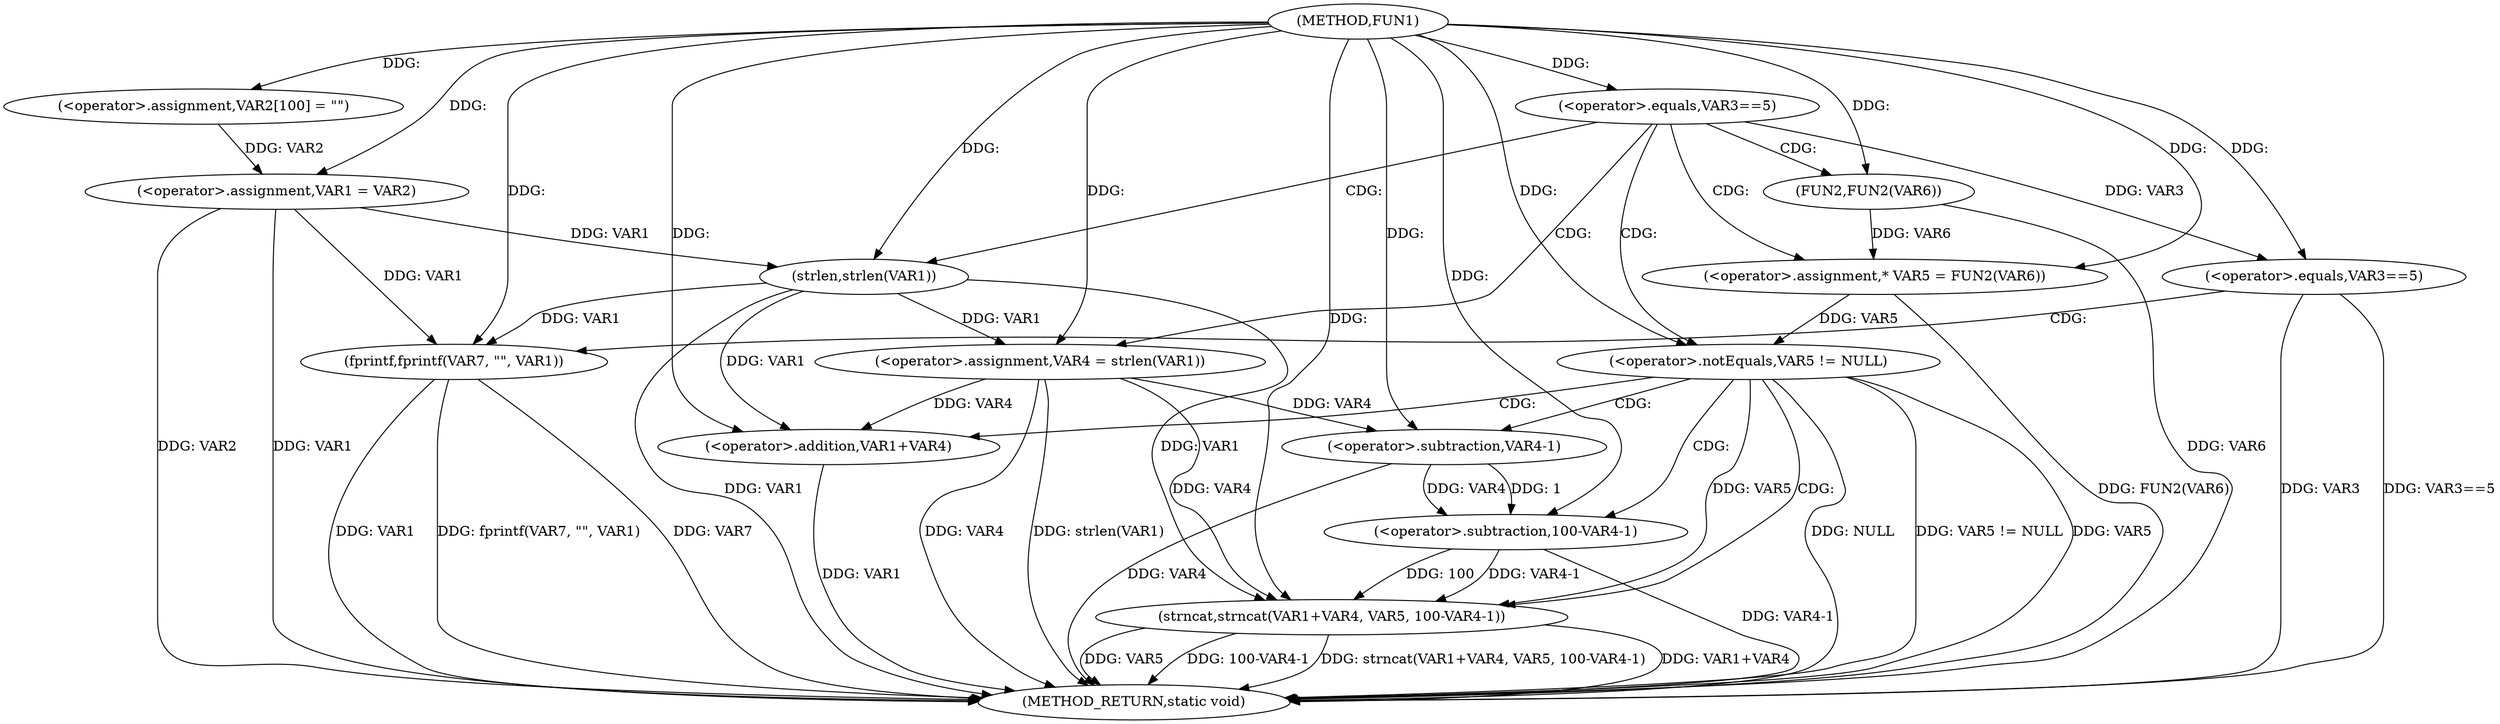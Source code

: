 digraph FUN1 {  
"1000100" [label = "(METHOD,FUN1)" ]
"1000150" [label = "(METHOD_RETURN,static void)" ]
"1000104" [label = "(<operator>.assignment,VAR2[100] = \"\")" ]
"1000107" [label = "(<operator>.assignment,VAR1 = VAR2)" ]
"1000111" [label = "(<operator>.equals,VAR3==5)" ]
"1000117" [label = "(<operator>.assignment,VAR4 = strlen(VAR1))" ]
"1000119" [label = "(strlen,strlen(VAR1))" ]
"1000122" [label = "(<operator>.assignment,* VAR5 = FUN2(VAR6))" ]
"1000124" [label = "(FUN2,FUN2(VAR6))" ]
"1000127" [label = "(<operator>.notEquals,VAR5 != NULL)" ]
"1000131" [label = "(strncat,strncat(VAR1+VAR4, VAR5, 100-VAR4-1))" ]
"1000132" [label = "(<operator>.addition,VAR1+VAR4)" ]
"1000136" [label = "(<operator>.subtraction,100-VAR4-1)" ]
"1000138" [label = "(<operator>.subtraction,VAR4-1)" ]
"1000142" [label = "(<operator>.equals,VAR3==5)" ]
"1000146" [label = "(fprintf,fprintf(VAR7, \"\", VAR1))" ]
  "1000142" -> "1000150"  [ label = "DDG: VAR3==5"] 
  "1000124" -> "1000150"  [ label = "DDG: VAR6"] 
  "1000107" -> "1000150"  [ label = "DDG: VAR1"] 
  "1000127" -> "1000150"  [ label = "DDG: NULL"] 
  "1000146" -> "1000150"  [ label = "DDG: VAR1"] 
  "1000127" -> "1000150"  [ label = "DDG: VAR5 != NULL"] 
  "1000117" -> "1000150"  [ label = "DDG: VAR4"] 
  "1000132" -> "1000150"  [ label = "DDG: VAR1"] 
  "1000117" -> "1000150"  [ label = "DDG: strlen(VAR1)"] 
  "1000146" -> "1000150"  [ label = "DDG: fprintf(VAR7, \"\", VAR1)"] 
  "1000146" -> "1000150"  [ label = "DDG: VAR7"] 
  "1000107" -> "1000150"  [ label = "DDG: VAR2"] 
  "1000131" -> "1000150"  [ label = "DDG: VAR1+VAR4"] 
  "1000138" -> "1000150"  [ label = "DDG: VAR4"] 
  "1000131" -> "1000150"  [ label = "DDG: VAR5"] 
  "1000119" -> "1000150"  [ label = "DDG: VAR1"] 
  "1000142" -> "1000150"  [ label = "DDG: VAR3"] 
  "1000131" -> "1000150"  [ label = "DDG: 100-VAR4-1"] 
  "1000127" -> "1000150"  [ label = "DDG: VAR5"] 
  "1000136" -> "1000150"  [ label = "DDG: VAR4-1"] 
  "1000131" -> "1000150"  [ label = "DDG: strncat(VAR1+VAR4, VAR5, 100-VAR4-1)"] 
  "1000122" -> "1000150"  [ label = "DDG: FUN2(VAR6)"] 
  "1000100" -> "1000104"  [ label = "DDG: "] 
  "1000104" -> "1000107"  [ label = "DDG: VAR2"] 
  "1000100" -> "1000107"  [ label = "DDG: "] 
  "1000100" -> "1000111"  [ label = "DDG: "] 
  "1000119" -> "1000117"  [ label = "DDG: VAR1"] 
  "1000100" -> "1000117"  [ label = "DDG: "] 
  "1000107" -> "1000119"  [ label = "DDG: VAR1"] 
  "1000100" -> "1000119"  [ label = "DDG: "] 
  "1000124" -> "1000122"  [ label = "DDG: VAR6"] 
  "1000100" -> "1000122"  [ label = "DDG: "] 
  "1000100" -> "1000124"  [ label = "DDG: "] 
  "1000122" -> "1000127"  [ label = "DDG: VAR5"] 
  "1000100" -> "1000127"  [ label = "DDG: "] 
  "1000119" -> "1000131"  [ label = "DDG: VAR1"] 
  "1000100" -> "1000131"  [ label = "DDG: "] 
  "1000117" -> "1000131"  [ label = "DDG: VAR4"] 
  "1000119" -> "1000132"  [ label = "DDG: VAR1"] 
  "1000100" -> "1000132"  [ label = "DDG: "] 
  "1000117" -> "1000132"  [ label = "DDG: VAR4"] 
  "1000127" -> "1000131"  [ label = "DDG: VAR5"] 
  "1000136" -> "1000131"  [ label = "DDG: 100"] 
  "1000136" -> "1000131"  [ label = "DDG: VAR4-1"] 
  "1000100" -> "1000136"  [ label = "DDG: "] 
  "1000138" -> "1000136"  [ label = "DDG: VAR4"] 
  "1000138" -> "1000136"  [ label = "DDG: 1"] 
  "1000100" -> "1000138"  [ label = "DDG: "] 
  "1000117" -> "1000138"  [ label = "DDG: VAR4"] 
  "1000111" -> "1000142"  [ label = "DDG: VAR3"] 
  "1000100" -> "1000142"  [ label = "DDG: "] 
  "1000100" -> "1000146"  [ label = "DDG: "] 
  "1000107" -> "1000146"  [ label = "DDG: VAR1"] 
  "1000119" -> "1000146"  [ label = "DDG: VAR1"] 
  "1000111" -> "1000117"  [ label = "CDG: "] 
  "1000111" -> "1000127"  [ label = "CDG: "] 
  "1000111" -> "1000124"  [ label = "CDG: "] 
  "1000111" -> "1000119"  [ label = "CDG: "] 
  "1000111" -> "1000122"  [ label = "CDG: "] 
  "1000127" -> "1000131"  [ label = "CDG: "] 
  "1000127" -> "1000132"  [ label = "CDG: "] 
  "1000127" -> "1000136"  [ label = "CDG: "] 
  "1000127" -> "1000138"  [ label = "CDG: "] 
  "1000142" -> "1000146"  [ label = "CDG: "] 
}
